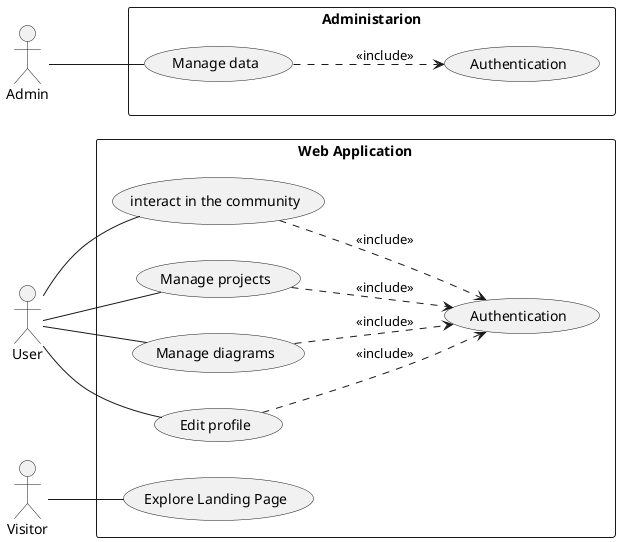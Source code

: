 @startuml

left to right direction

actor "User" as User
actor "Admin" as Admin
actor "Visitor" as Visitor

rectangle "Web Application" {
    usecase "Explore Landing Page" as ExploreLandingPage
    usecase "Authentication" as user_auth

    usecase "interact in the community" as InteractWithCommunity
    usecase "Manage projects" as ManageProjects
    usecase "Manage diagrams" as ManageDiagrams
    usecase "Edit profile" as EditProfile

    

}

rectangle "Administarion" {
    usecase "Authentication" as admin_auth

    usecase "Manage data" as ManageData
}

Visitor -- ExploreLandingPage
User -- InteractWithCommunity
User -- ManageProjects
User -- ManageDiagrams
User -- EditProfile


Admin -- ManageData
InteractWithCommunity ..> user_auth : <<include>>
ManageProjects ..> user_auth : <<include>>
ManageDiagrams ..> user_auth : <<include>>
EditProfile ..> user_auth : <<include>>
ManageData ..> admin_auth : <<include>>






@enduml